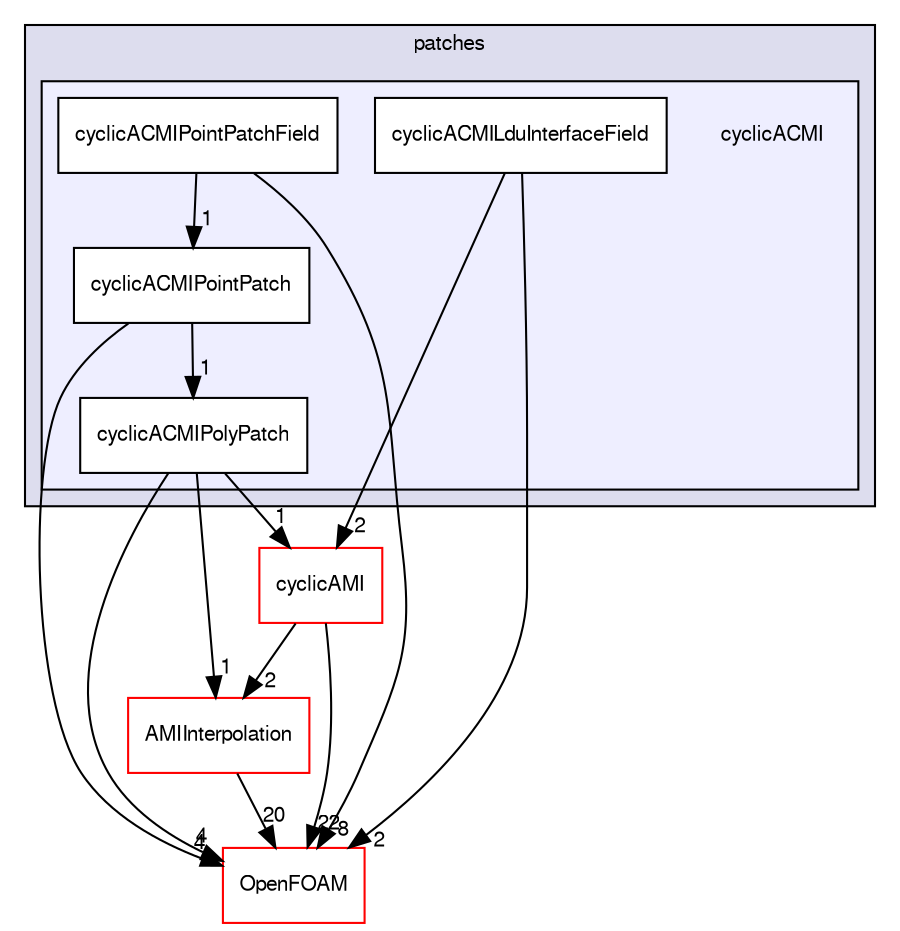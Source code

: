 digraph "src/meshTools/AMIInterpolation/patches/cyclicACMI" {
  bgcolor=transparent;
  compound=true
  node [ fontsize="10", fontname="FreeSans"];
  edge [ labelfontsize="10", labelfontname="FreeSans"];
  subgraph clusterdir_e48036504f77ea988a54ffba425a88d8 {
    graph [ bgcolor="#ddddee", pencolor="black", label="patches" fontname="FreeSans", fontsize="10", URL="dir_e48036504f77ea988a54ffba425a88d8.html"]
  subgraph clusterdir_a002ce956f212465992d628c933cbc63 {
    graph [ bgcolor="#eeeeff", pencolor="black", label="" URL="dir_a002ce956f212465992d628c933cbc63.html"];
    dir_a002ce956f212465992d628c933cbc63 [shape=plaintext label="cyclicACMI"];
    dir_1ca4032fb0a40bf7e7582f7e608205d9 [shape=box label="cyclicACMILduInterfaceField" color="black" fillcolor="white" style="filled" URL="dir_1ca4032fb0a40bf7e7582f7e608205d9.html"];
    dir_208ffac72094518ceaf68827ac55f4a3 [shape=box label="cyclicACMIPointPatch" color="black" fillcolor="white" style="filled" URL="dir_208ffac72094518ceaf68827ac55f4a3.html"];
    dir_e4d99b45807f3a19c68085280496b1cf [shape=box label="cyclicACMIPointPatchField" color="black" fillcolor="white" style="filled" URL="dir_e4d99b45807f3a19c68085280496b1cf.html"];
    dir_26ee5e4b9da588a2947f2d813fc2e4bb [shape=box label="cyclicACMIPolyPatch" color="black" fillcolor="white" style="filled" URL="dir_26ee5e4b9da588a2947f2d813fc2e4bb.html"];
  }
  }
  dir_cc283432b470ffbfab40d5c39743e289 [shape=box label="AMIInterpolation" color="red" URL="dir_cc283432b470ffbfab40d5c39743e289.html"];
  dir_cd74d29a05e94118a5acdbfd55a576bf [shape=box label="cyclicAMI" color="red" URL="dir_cd74d29a05e94118a5acdbfd55a576bf.html"];
  dir_c5473ff19b20e6ec4dfe5c310b3778a8 [shape=box label="OpenFOAM" color="red" URL="dir_c5473ff19b20e6ec4dfe5c310b3778a8.html"];
  dir_26ee5e4b9da588a2947f2d813fc2e4bb->dir_cc283432b470ffbfab40d5c39743e289 [headlabel="1", labeldistance=1.5 headhref="dir_001612_001592.html"];
  dir_26ee5e4b9da588a2947f2d813fc2e4bb->dir_cd74d29a05e94118a5acdbfd55a576bf [headlabel="1", labeldistance=1.5 headhref="dir_001612_001613.html"];
  dir_26ee5e4b9da588a2947f2d813fc2e4bb->dir_c5473ff19b20e6ec4dfe5c310b3778a8 [headlabel="4", labeldistance=1.5 headhref="dir_001612_001732.html"];
  dir_1ca4032fb0a40bf7e7582f7e608205d9->dir_cd74d29a05e94118a5acdbfd55a576bf [headlabel="2", labeldistance=1.5 headhref="dir_001609_001613.html"];
  dir_1ca4032fb0a40bf7e7582f7e608205d9->dir_c5473ff19b20e6ec4dfe5c310b3778a8 [headlabel="2", labeldistance=1.5 headhref="dir_001609_001732.html"];
  dir_cc283432b470ffbfab40d5c39743e289->dir_c5473ff19b20e6ec4dfe5c310b3778a8 [headlabel="20", labeldistance=1.5 headhref="dir_001592_001732.html"];
  dir_cd74d29a05e94118a5acdbfd55a576bf->dir_cc283432b470ffbfab40d5c39743e289 [headlabel="2", labeldistance=1.5 headhref="dir_001613_001592.html"];
  dir_cd74d29a05e94118a5acdbfd55a576bf->dir_c5473ff19b20e6ec4dfe5c310b3778a8 [headlabel="22", labeldistance=1.5 headhref="dir_001613_001732.html"];
  dir_e4d99b45807f3a19c68085280496b1cf->dir_c5473ff19b20e6ec4dfe5c310b3778a8 [headlabel="8", labeldistance=1.5 headhref="dir_001611_001732.html"];
  dir_e4d99b45807f3a19c68085280496b1cf->dir_208ffac72094518ceaf68827ac55f4a3 [headlabel="1", labeldistance=1.5 headhref="dir_001611_001610.html"];
  dir_208ffac72094518ceaf68827ac55f4a3->dir_26ee5e4b9da588a2947f2d813fc2e4bb [headlabel="1", labeldistance=1.5 headhref="dir_001610_001612.html"];
  dir_208ffac72094518ceaf68827ac55f4a3->dir_c5473ff19b20e6ec4dfe5c310b3778a8 [headlabel="4", labeldistance=1.5 headhref="dir_001610_001732.html"];
}
